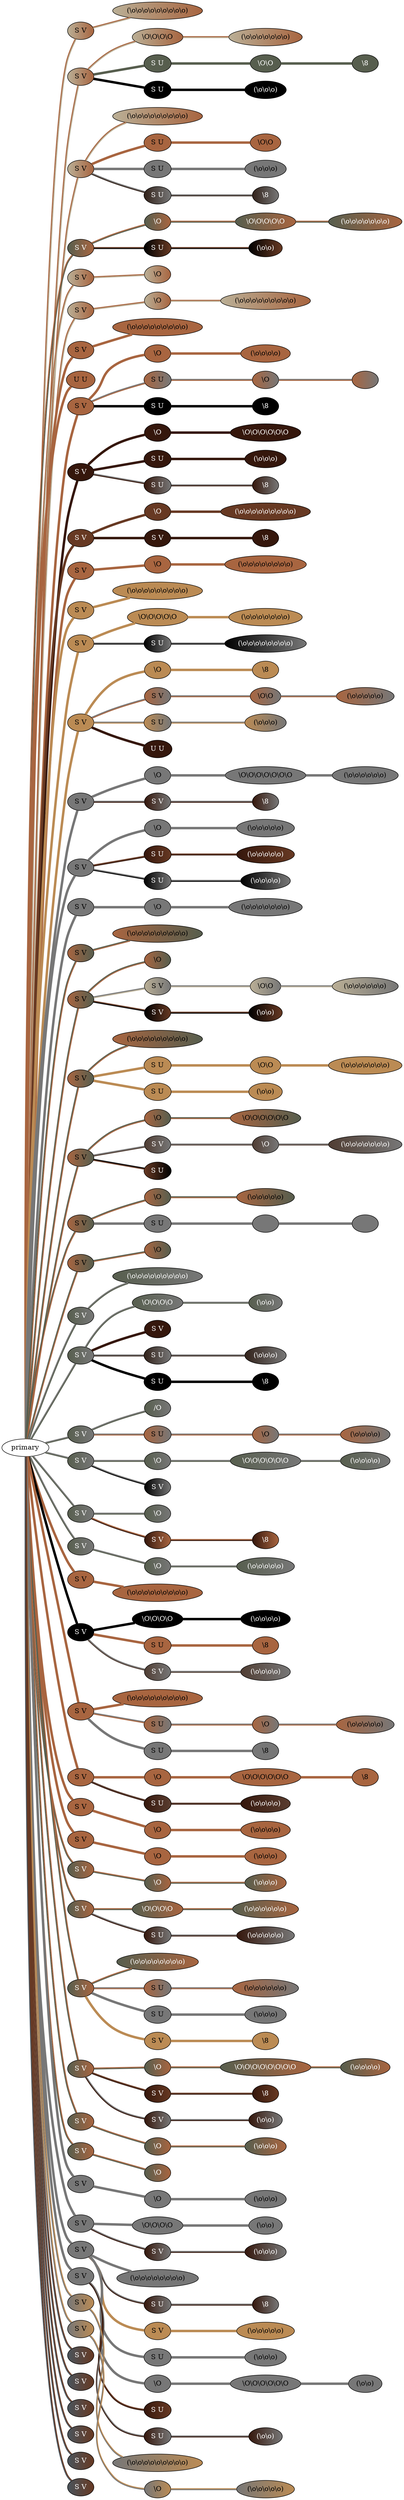 graph {
 graph [rankdir=LR]
"1" [qtype="pendant_node", pendant_colors="#BAAF96:#A86540", pendant_ply="S", pendant_attach="V", pendant_length="36.0", label="S V", style=filled, fillcolor="#BAAF96:#A86540", fontcolor="#000000"]
"primary" -- "1" [qtype="pendant_link",penwidth=2,color="#BAAF96:#A86540"]
"1:0" [qtype="knot_node", knot_value="9", knot_type="L", knot_position="24.5", knot_spin="Z", label="(\\o\\o\\o\\o\\o\\o\\o\\o\\o)", style=filled, fillcolor="#BAAF96:#A86540" , fontcolor="#000000"]
"1" -- "1:0" [qtype="knot_link",penwidth=2,color="#BAAF96:#A86540"]
"2" [qtype="pendant_node", pendant_colors="#BAAF96:#A86540", pendant_ply="S", pendant_attach="V", pendant_length="35.5", label="S V", style=filled, fillcolor="#BAAF96:#A86540", fontcolor="#000000"]
"primary" -- "2" [qtype="pendant_link",penwidth=2,color="#BAAF96:#A86540"]
"2:0" [qtype="knot_node", knot_value="4", knot_type="S", knot_position="9.5", knot_spin="Z", label="\\O\\O\\O\\O", style=filled, fillcolor="#BAAF96:#A86540" , fontcolor="#000000"]
"2" -- "2:0" [qtype="knot_link",penwidth=2,color="#BAAF96:#A86540"]
"2:1" [qtype="knot_node", knot_value="7", knot_type="L", knot_position="22.5", knot_spin="Z", label="(\\o\\o\\o\\o\\o\\o\\o)", style=filled, fillcolor="#BAAF96:#A86540" , fontcolor="#000000"]
"2:0" -- "2:1" [qtype="knot_link",penwidth=2,color="#BAAF96:#A86540"]
"2s1" [qtype="pendant_node", pendant_colors="#575E4E", pendant_ply="S", pendant_attach="U", pendant_length="23.5", label="S U", style=filled, fillcolor="#575E4E", fontcolor="#ffffff"]
"2" -- "2s1" [qtype="pendant_link",penwidth=5,color="#575E4E"]
"2s1:0" [qtype="knot_node", knot_value="2", knot_type="S", knot_position="3.5", knot_spin="Z", label="\\O\\O", style=filled, fillcolor="#575E4E" , fontcolor="#ffffff"]
"2s1" -- "2s1:0" [qtype="knot_link",penwidth=5,color="#575E4E"]
"2s1:1" [qtype="knot_node", knot_value="1", knot_type="E", knot_position="16.5", knot_spin="Z", label="\\8", style=filled, fillcolor="#575E4E" , fontcolor="#ffffff"]
"2s1:0" -- "2s1:1" [qtype="knot_link",penwidth=5,color="#575E4E"]
"2s2" [qtype="pendant_node", pendant_colors="#000000", pendant_ply="S", pendant_attach="U", pendant_length="19.0", label="S U", style=filled, fillcolor="#000000", fontcolor="#ffffff"]
"2" -- "2s2" [qtype="pendant_link",penwidth=5,color="#000000"]
"2s2:0" [qtype="knot_node", knot_value="3", knot_type="L", knot_position="9.5", knot_spin="Z", label="(\\o\\o\\o)", style=filled, fillcolor="#000000" , fontcolor="#ffffff"]
"2s2" -- "2s2:0" [qtype="knot_link",penwidth=5,color="#000000"]
"3" [qtype="pendant_node", pendant_colors="#BAAF96:#A86540", pendant_ply="S", pendant_attach="V", pendant_length="37.0", label="S V", style=filled, fillcolor="#BAAF96:#A86540", fontcolor="#000000"]
"primary" -- "3" [qtype="pendant_link",penwidth=2,color="#BAAF96:#A86540"]
"3:0" [qtype="knot_node", knot_value="9", knot_type="L", knot_position="22.5", knot_spin="Z", label="(\\o\\o\\o\\o\\o\\o\\o\\o\\o)", style=filled, fillcolor="#BAAF96:#A86540" , fontcolor="#000000"]
"3" -- "3:0" [qtype="knot_link",penwidth=2,color="#BAAF96:#A86540"]
"3s1" [qtype="pendant_node", pendant_colors="#A86540", pendant_ply="S", pendant_attach="U", pendant_length="29.5", label="S U", style=filled, fillcolor="#A86540", fontcolor="#000000"]
"3" -- "3s1" [qtype="pendant_link",penwidth=5,color="#A86540"]
"3s1:0" [qtype="knot_node", knot_value="2", knot_type="S", knot_position="4.5", knot_spin="Z", label="\\O\\O", style=filled, fillcolor="#A86540" , fontcolor="#000000"]
"3s1" -- "3s1:0" [qtype="knot_link",penwidth=5,color="#A86540"]
"3s2" [qtype="pendant_node", pendant_colors="#777777", pendant_ply="S", pendant_attach="U", pendant_length="28.0", label="S U", style=filled, fillcolor="#777777", fontcolor="#000000"]
"3" -- "3s2" [qtype="pendant_link",penwidth=5,color="#777777"]
"3s2:0" [qtype="knot_node", knot_value="3", knot_type="L", knot_position="11.5", knot_spin="Z", label="(\\o\\o\\o)", style=filled, fillcolor="#777777" , fontcolor="#000000"]
"3s2" -- "3s2:0" [qtype="knot_link",penwidth=5,color="#777777"]
"3s3" [qtype="pendant_node", pendant_colors="#32221A:#777777", pendant_ply="S", pendant_attach="U", pendant_length="14.0", label="S U", style=filled, fillcolor="#32221A:#777777", fontcolor="#ffffff"]
"3" -- "3s3" [qtype="pendant_link",penwidth=2,color="#32221A:#777777"]
"3s3:0" [qtype="knot_node", knot_value="1", knot_type="E", knot_position="10.0", knot_spin="Z", label="\\8", style=filled, fillcolor="#32221A:#777777" , fontcolor="#ffffff"]
"3s3" -- "3s3:0" [qtype="knot_link",penwidth=2,color="#32221A:#777777"]
"4" [qtype="pendant_node", pendant_colors="#575E4E:#A86540", pendant_ply="S", pendant_attach="V", pendant_length="32.5", label="S V", style=filled, fillcolor="#575E4E:#A86540", fontcolor="#ffffff"]
"primary" -- "4" [qtype="pendant_link",penwidth=2,color="#575E4E:#A86540"]
"4:0" [qtype="knot_node", knot_value="1", knot_type="S", knot_position="5.5", knot_spin="Z", label="\\O", style=filled, fillcolor="#575E4E:#A86540" , fontcolor="#ffffff"]
"4" -- "4:0" [qtype="knot_link",penwidth=2,color="#575E4E:#A86540"]
"4:1" [qtype="knot_node", knot_value="5", knot_type="S", knot_position="10.0", knot_spin="Z", label="\\O\\O\\O\\O\\O", style=filled, fillcolor="#575E4E:#A86540" , fontcolor="#ffffff"]
"4:0" -- "4:1" [qtype="knot_link",penwidth=2,color="#575E4E:#A86540"]
"4:2" [qtype="knot_node", knot_value="7", knot_type="L", knot_position="21.5", knot_spin="Z", label="(\\o\\o\\o\\o\\o\\o\\o)", style=filled, fillcolor="#575E4E:#A86540" , fontcolor="#ffffff"]
"4:1" -- "4:2" [qtype="knot_link",penwidth=2,color="#575E4E:#A86540"]
"4s1" [qtype="pendant_node", pendant_colors="#000000:#673923", pendant_ply="S", pendant_attach="U", pendant_length="17.0", label="S U", style=filled, fillcolor="#000000:#673923", fontcolor="#ffffff"]
"4" -- "4s1" [qtype="pendant_link",penwidth=2,color="#000000:#673923"]
"4s1:0" [qtype="knot_node", knot_value="2", knot_type="L", knot_position="6.0", knot_spin="Z", label="(\\o\\o)", style=filled, fillcolor="#000000:#673923" , fontcolor="#ffffff"]
"4s1" -- "4s1:0" [qtype="knot_link",penwidth=2,color="#000000:#673923"]
"5" [qtype="pendant_node", pendant_colors="#BAAF96:#A86540", pendant_ply="S", pendant_attach="V", pendant_length="38.0", label="S V", style=filled, fillcolor="#BAAF96:#A86540", fontcolor="#000000"]
"primary" -- "5" [qtype="pendant_link",penwidth=2,color="#BAAF96:#A86540"]
"5:0" [qtype="knot_node", knot_value="1", knot_type="S", knot_position="11.0", knot_spin="Z", label="\\O", style=filled, fillcolor="#BAAF96:#A86540" , fontcolor="#000000"]
"5" -- "5:0" [qtype="knot_link",penwidth=2,color="#BAAF96:#A86540"]
"6" [qtype="pendant_node", pendant_colors="#BAAF96:#A86540", pendant_ply="S", pendant_attach="V", pendant_length="35.5", label="S V", style=filled, fillcolor="#BAAF96:#A86540", fontcolor="#000000"]
"primary" -- "6" [qtype="pendant_link",penwidth=2,color="#BAAF96:#A86540"]
"6:0" [qtype="knot_node", knot_value="1", knot_type="S", knot_position="11.0", knot_spin="Z", label="\\O", style=filled, fillcolor="#BAAF96:#A86540" , fontcolor="#000000"]
"6" -- "6:0" [qtype="knot_link",penwidth=2,color="#BAAF96:#A86540"]
"6:1" [qtype="knot_node", knot_value="9", knot_type="L", knot_position="22.0", knot_spin="Z", label="(\\o\\o\\o\\o\\o\\o\\o\\o\\o)", style=filled, fillcolor="#BAAF96:#A86540" , fontcolor="#000000"]
"6:0" -- "6:1" [qtype="knot_link",penwidth=2,color="#BAAF96:#A86540"]
"7" [qtype="pendant_node", pendant_colors="#A86540", pendant_ply="S", pendant_attach="V", pendant_length="42.5", label="S V", style=filled, fillcolor="#A86540", fontcolor="#000000"]
"primary" -- "7" [qtype="pendant_link",penwidth=5,color="#A86540"]
"7:0" [qtype="knot_node", knot_value="9", knot_type="L", knot_position="22.0", knot_spin="Z", label="(\\o\\o\\o\\o\\o\\o\\o\\o\\o)", style=filled, fillcolor="#A86540" , fontcolor="#000000"]
"7" -- "7:0" [qtype="knot_link",penwidth=5,color="#A86540"]
"8" [qtype="pendant_node", pendant_colors="#A86540", pendant_ply="U", pendant_attach="U", pendant_length="0.0", label="U U", style=filled, fillcolor="#A86540", fontcolor="#000000"]
"primary" -- "8" [qtype="pendant_link",penwidth=5,color="#A86540"]
"9" [qtype="pendant_node", pendant_colors="#A86540", pendant_ply="S", pendant_attach="V", pendant_length="43.0", label="S V", style=filled, fillcolor="#A86540", fontcolor="#000000"]
"primary" -- "9" [qtype="pendant_link",penwidth=5,color="#A86540"]
"9:0" [qtype="knot_node", knot_value="1", knot_type="S", knot_position="12.0", knot_spin="Z", label="\\O", style=filled, fillcolor="#A86540" , fontcolor="#000000"]
"9" -- "9:0" [qtype="knot_link",penwidth=5,color="#A86540"]
"9:1" [qtype="knot_node", knot_value="4", knot_type="L", knot_position="22.5", knot_spin="Z", label="(\\o\\o\\o\\o)", style=filled, fillcolor="#A86540" , fontcolor="#000000"]
"9:0" -- "9:1" [qtype="knot_link",penwidth=5,color="#A86540"]
"9s1" [qtype="pendant_node", pendant_colors="#A86540:#777777", pendant_ply="S", pendant_attach="U", pendant_length="20.5", label="S U", style=filled, fillcolor="#A86540:#777777", fontcolor="#000000"]
"9" -- "9s1" [qtype="pendant_link",penwidth=2,color="#A86540:#777777"]
"9s1:0" [qtype="knot_node", knot_value="1", knot_type="S", knot_position="5.5", knot_spin="Z", label="\\O", style=filled, fillcolor="#A86540:#777777" , fontcolor="#000000"]
"9s1" -- "9s1:0" [qtype="knot_link",penwidth=2,color="#A86540:#777777"]
"9s1:1" [qtype="knot_node", knot_value="1", knot_type="URNS?L", knot_position="0", knot_spin="U", label="", style=filled, fillcolor="#A86540:#777777" , fontcolor="#000000"]
"9s1:0" -- "9s1:1" [qtype="knot_link",penwidth=2,color="#A86540:#777777"]
"9s2" [qtype="pendant_node", pendant_colors="#000000", pendant_ply="S", pendant_attach="U", pendant_length="25.5", label="S U", style=filled, fillcolor="#000000", fontcolor="#ffffff"]
"9" -- "9s2" [qtype="pendant_link",penwidth=5,color="#000000"]
"9s2:0" [qtype="knot_node", knot_value="1", knot_type="E", knot_position="14.0", knot_spin="Z", label="\\8", style=filled, fillcolor="#000000" , fontcolor="#ffffff"]
"9s2" -- "9s2:0" [qtype="knot_link",penwidth=5,color="#000000"]
"10" [qtype="pendant_node", pendant_colors="#35170C", pendant_ply="S", pendant_attach="V", pendant_length="41.5", label="S V", style=filled, fillcolor="#35170C", fontcolor="#ffffff"]
"primary" -- "10" [qtype="pendant_link",penwidth=5,color="#35170C"]
"10:0" [qtype="knot_node", knot_value="1", knot_type="S", knot_position="5.5", knot_spin="Z", label="\\O", style=filled, fillcolor="#35170C" , fontcolor="#ffffff"]
"10" -- "10:0" [qtype="knot_link",penwidth=5,color="#35170C"]
"10:1" [qtype="knot_node", knot_value="6", knot_type="S", knot_position="12.5", knot_spin="Z", label="\\O\\O\\O\\O\\O\\O", style=filled, fillcolor="#35170C" , fontcolor="#ffffff"]
"10:0" -- "10:1" [qtype="knot_link",penwidth=5,color="#35170C"]
"10s1" [qtype="pendant_node", pendant_colors="#35170C", pendant_ply="S", pendant_attach="U", pendant_length="20.0", label="S U", style=filled, fillcolor="#35170C", fontcolor="#ffffff"]
"10" -- "10s1" [qtype="pendant_link",penwidth=5,color="#35170C"]
"10s1:0" [qtype="knot_node", knot_value="3", knot_type="L", knot_position="9.5", knot_spin="Z", label="(\\o\\o\\o)", style=filled, fillcolor="#35170C" , fontcolor="#ffffff"]
"10s1" -- "10s1:0" [qtype="knot_link",penwidth=5,color="#35170C"]
"10s2" [qtype="pendant_node", pendant_colors="#35170C:#777777", pendant_ply="S", pendant_attach="U", pendant_length="", label="S U", style=filled, fillcolor="#35170C:#777777", fontcolor="#ffffff"]
"10" -- "10s2" [qtype="pendant_link",penwidth=2,color="#35170C:#777777"]
"10s2:0" [qtype="knot_node", knot_value="1", knot_type="E", knot_position="0.0", knot_spin="Z", label="\\8", style=filled, fillcolor="#35170C:#777777" , fontcolor="#ffffff"]
"10s2" -- "10s2:0" [qtype="knot_link",penwidth=2,color="#35170C:#777777"]
"11" [qtype="pendant_node", pendant_colors="#673923", pendant_ply="S", pendant_attach="V", pendant_length="42.5", label="S V", style=filled, fillcolor="#673923", fontcolor="#ffffff"]
"primary" -- "11" [qtype="pendant_link",penwidth=5,color="#673923"]
"11:0" [qtype="knot_node", knot_value="1", knot_type="S", knot_position="12.0", knot_spin="Z", label="\\O", style=filled, fillcolor="#673923" , fontcolor="#ffffff"]
"11" -- "11:0" [qtype="knot_link",penwidth=5,color="#673923"]
"11:1" [qtype="knot_node", knot_value="9", knot_type="L", knot_position="21.0", knot_spin="Z", label="(\\o\\o\\o\\o\\o\\o\\o\\o\\o)", style=filled, fillcolor="#673923" , fontcolor="#ffffff"]
"11:0" -- "11:1" [qtype="knot_link",penwidth=5,color="#673923"]
"11s1" [qtype="pendant_node", pendant_colors="#35170C", pendant_ply="S", pendant_attach="V", pendant_length="15.0", label="S V", style=filled, fillcolor="#35170C", fontcolor="#ffffff"]
"11" -- "11s1" [qtype="pendant_link",penwidth=5,color="#35170C"]
"11s1:0" [qtype="knot_node", knot_value="1", knot_type="E", knot_position="8.5", knot_spin="Z", label="\\8", style=filled, fillcolor="#35170C" , fontcolor="#ffffff"]
"11s1" -- "11s1:0" [qtype="knot_link",penwidth=5,color="#35170C"]
"12" [qtype="pendant_node", pendant_colors="#A86540", pendant_ply="S", pendant_attach="V", pendant_length="43.0", label="S V", style=filled, fillcolor="#A86540", fontcolor="#000000"]
"primary" -- "12" [qtype="pendant_link",penwidth=5,color="#A86540"]
"12:0" [qtype="knot_node", knot_value="1", knot_type="S", knot_position="12.0", knot_spin="Z", label="\\O", style=filled, fillcolor="#A86540" , fontcolor="#000000"]
"12" -- "12:0" [qtype="knot_link",penwidth=5,color="#A86540"]
"12:1" [qtype="knot_node", knot_value="8", knot_type="L", knot_position="21.5", knot_spin="Z", label="(\\o\\o\\o\\o\\o\\o\\o\\o)", style=filled, fillcolor="#A86540" , fontcolor="#000000"]
"12:0" -- "12:1" [qtype="knot_link",penwidth=5,color="#A86540"]
"13" [qtype="pendant_node", pendant_colors="#BB8B54", pendant_ply="S", pendant_attach="V", pendant_length="43.0", label="S V", style=filled, fillcolor="#BB8B54", fontcolor="#000000"]
"primary" -- "13" [qtype="pendant_link",penwidth=5,color="#BB8B54"]
"13:0" [qtype="knot_node", knot_value="9", knot_type="L", knot_position="21.0", knot_spin="Z", label="(\\o\\o\\o\\o\\o\\o\\o\\o\\o)", style=filled, fillcolor="#BB8B54" , fontcolor="#000000"]
"13" -- "13:0" [qtype="knot_link",penwidth=5,color="#BB8B54"]
"14" [qtype="pendant_node", pendant_colors="#BB8B54", pendant_ply="S", pendant_attach="V", pendant_length="40.5", label="S V", style=filled, fillcolor="#BB8B54", fontcolor="#000000"]
"primary" -- "14" [qtype="pendant_link",penwidth=5,color="#BB8B54"]
"14:0" [qtype="knot_node", knot_value="5", knot_type="S", knot_position="12.0", knot_spin="Z", label="\\O\\O\\O\\O\\O", style=filled, fillcolor="#BB8B54" , fontcolor="#000000"]
"14" -- "14:0" [qtype="knot_link",penwidth=5,color="#BB8B54"]
"14:1" [qtype="knot_node", knot_value="7", knot_type="L", knot_position="21.0", knot_spin="Z", label="(\\o\\o\\o\\o\\o\\o\\o)", style=filled, fillcolor="#BB8B54" , fontcolor="#000000"]
"14:0" -- "14:1" [qtype="knot_link",penwidth=5,color="#BB8B54"]
"14s1" [qtype="pendant_node", pendant_colors="#000000:#777777", pendant_ply="S", pendant_attach="U", pendant_length="20.5", label="S U", style=filled, fillcolor="#000000:#777777", fontcolor="#ffffff"]
"14" -- "14s1" [qtype="pendant_link",penwidth=2,color="#000000:#777777"]
"14s1:0" [qtype="knot_node", knot_value="8", knot_type="L", knot_position="9.5", knot_spin="Z", label="(\\o\\o\\o\\o\\o\\o\\o\\o)", style=filled, fillcolor="#000000:#777777" , fontcolor="#ffffff"]
"14s1" -- "14s1:0" [qtype="knot_link",penwidth=2,color="#000000:#777777"]
"15" [qtype="pendant_node", pendant_colors="#BB8B54", pendant_ply="S", pendant_attach="V", pendant_length="41.0", label="S V", style=filled, fillcolor="#BB8B54", fontcolor="#000000"]
"primary" -- "15" [qtype="pendant_link",penwidth=5,color="#BB8B54"]
"15:0" [qtype="knot_node", knot_value="1", knot_type="S", knot_position="10.0", knot_spin="Z", label="\\O", style=filled, fillcolor="#BB8B54" , fontcolor="#000000"]
"15" -- "15:0" [qtype="knot_link",penwidth=5,color="#BB8B54"]
"15:1" [qtype="knot_node", knot_value="1", knot_type="E", knot_position="22.0", knot_spin="Z", label="\\8", style=filled, fillcolor="#BB8B54" , fontcolor="#000000"]
"15:0" -- "15:1" [qtype="knot_link",penwidth=5,color="#BB8B54"]
"15s1" [qtype="pendant_node", pendant_colors="#A86540:#777777", pendant_ply="S", pendant_attach="V", pendant_length="19.5", label="S V", style=filled, fillcolor="#A86540:#777777", fontcolor="#000000"]
"15" -- "15s1" [qtype="pendant_link",penwidth=2,color="#A86540:#777777"]
"15s1:0" [qtype="knot_node", knot_value="2", knot_type="S", knot_position="4.5", knot_spin="Z", label="\\O\\O", style=filled, fillcolor="#A86540:#777777" , fontcolor="#000000"]
"15s1" -- "15s1:0" [qtype="knot_link",penwidth=2,color="#A86540:#777777"]
"15s1:1" [qtype="knot_node", knot_value="5", knot_type="L", knot_position="11.0", knot_spin="Z", label="(\\o\\o\\o\\o\\o)", style=filled, fillcolor="#A86540:#777777" , fontcolor="#000000"]
"15s1:0" -- "15s1:1" [qtype="knot_link",penwidth=2,color="#A86540:#777777"]
"15s2" [qtype="pendant_node", pendant_colors="#BB8B54:#777777", pendant_ply="S", pendant_attach="U", pendant_length="26.0", label="S U", style=filled, fillcolor="#BB8B54:#777777", fontcolor="#000000"]
"15" -- "15s2" [qtype="pendant_link",penwidth=2,color="#BB8B54:#777777"]
"15s2:0" [qtype="knot_node", knot_value="3", knot_type="L", knot_position="10.5", knot_spin="Z", label="(\\o\\o\\o)", style=filled, fillcolor="#BB8B54:#777777" , fontcolor="#000000"]
"15s2" -- "15s2:0" [qtype="knot_link",penwidth=2,color="#BB8B54:#777777"]
"15s3" [qtype="pendant_node", pendant_colors="#35170C", pendant_ply="U", pendant_attach="U", pendant_length="0.0", label="U U", style=filled, fillcolor="#35170C", fontcolor="#ffffff"]
"15" -- "15s3" [qtype="pendant_link",penwidth=5,color="#35170C"]
"16" [qtype="pendant_node", pendant_colors="#777777", pendant_ply="S", pendant_attach="V", pendant_length="37.5", label="S V", style=filled, fillcolor="#777777", fontcolor="#000000"]
"primary" -- "16" [qtype="pendant_link",penwidth=5,color="#777777"]
"16:0" [qtype="knot_node", knot_value="1", knot_type="S", knot_position="4.5", knot_spin="Z", label="\\O", style=filled, fillcolor="#777777" , fontcolor="#000000"]
"16" -- "16:0" [qtype="knot_link",penwidth=5,color="#777777"]
"16:1" [qtype="knot_node", knot_value="7", knot_type="S", knot_position="9.5", knot_spin="Z", label="\\O\\O\\O\\O\\O\\O\\O", style=filled, fillcolor="#777777" , fontcolor="#000000"]
"16:0" -- "16:1" [qtype="knot_link",penwidth=5,color="#777777"]
"16:2" [qtype="knot_node", knot_value="6", knot_type="L", knot_position="21.0", knot_spin="Z", label="(\\o\\o\\o\\o\\o\\o)", style=filled, fillcolor="#777777" , fontcolor="#000000"]
"16:1" -- "16:2" [qtype="knot_link",penwidth=5,color="#777777"]
"16s1" [qtype="pendant_node", pendant_colors="#35170C:#777777", pendant_ply="S", pendant_attach="V", pendant_length="16.0", label="S V", style=filled, fillcolor="#35170C:#777777", fontcolor="#ffffff"]
"16" -- "16s1" [qtype="pendant_link",penwidth=2,color="#35170C:#777777"]
"16s1:0" [qtype="knot_node", knot_value="1", knot_type="E", knot_position="7.0", knot_spin="Z", label="\\8", style=filled, fillcolor="#35170C:#777777" , fontcolor="#ffffff"]
"16s1" -- "16s1:0" [qtype="knot_link",penwidth=2,color="#35170C:#777777"]
"17" [qtype="pendant_node", pendant_colors="#777777", pendant_ply="S", pendant_attach="V", pendant_length="39.5", label="S V", style=filled, fillcolor="#777777", fontcolor="#000000"]
"primary" -- "17" [qtype="pendant_link",penwidth=5,color="#777777"]
"17:0" [qtype="knot_node", knot_value="1", knot_type="S", knot_position="10.0", knot_spin="Z", label="\\O", style=filled, fillcolor="#777777" , fontcolor="#000000"]
"17" -- "17:0" [qtype="knot_link",penwidth=5,color="#777777"]
"17:1" [qtype="knot_node", knot_value="5", knot_type="L", knot_position="21.5", knot_spin="Z", label="(\\o\\o\\o\\o\\o)", style=filled, fillcolor="#777777" , fontcolor="#000000"]
"17:0" -- "17:1" [qtype="knot_link",penwidth=5,color="#777777"]
"17s1" [qtype="pendant_node", pendant_colors="#35170C:#673923", pendant_ply="S", pendant_attach="U", pendant_length="12.5", label="S U", style=filled, fillcolor="#35170C:#673923", fontcolor="#ffffff"]
"17" -- "17s1" [qtype="pendant_link",penwidth=2,color="#35170C:#673923"]
"17s1:0" [qtype="knot_node", knot_value="5", knot_type="L", knot_position="7.0", knot_spin="Z", label="(\\o\\o\\o\\o\\o)", style=filled, fillcolor="#35170C:#673923" , fontcolor="#ffffff"]
"17s1" -- "17s1:0" [qtype="knot_link",penwidth=2,color="#35170C:#673923"]
"17s2" [qtype="pendant_node", pendant_colors="#000000:#777777", pendant_ply="S", pendant_attach="U", pendant_length="11.5", label="S U", style=filled, fillcolor="#000000:#777777", fontcolor="#ffffff"]
"17" -- "17s2" [qtype="pendant_link",penwidth=2,color="#000000:#777777"]
"17s2:0" [qtype="knot_node", knot_value="4", knot_type="L", knot_position="5.5", knot_spin="Z", label="(\\o\\o\\o\\o)", style=filled, fillcolor="#000000:#777777" , fontcolor="#ffffff"]
"17s2" -- "17s2:0" [qtype="knot_link",penwidth=2,color="#000000:#777777"]
"18" [qtype="pendant_node", pendant_colors="#777777", pendant_ply="S", pendant_attach="V", pendant_length="42.0", label="S V", style=filled, fillcolor="#777777", fontcolor="#000000"]
"primary" -- "18" [qtype="pendant_link",penwidth=5,color="#777777"]
"18:0" [qtype="knot_node", knot_value="1", knot_type="S", knot_position="10.0", knot_spin="Z", label="\\O", style=filled, fillcolor="#777777" , fontcolor="#000000"]
"18" -- "18:0" [qtype="knot_link",penwidth=5,color="#777777"]
"18:1" [qtype="knot_node", knot_value="7", knot_type="L", knot_position="20.5", knot_spin="Z", label="(\\o\\o\\o\\o\\o\\o\\o)", style=filled, fillcolor="#777777" , fontcolor="#000000"]
"18:0" -- "18:1" [qtype="knot_link",penwidth=5,color="#777777"]
"19" [qtype="pendant_node", pendant_colors="#A86540:#575E4E", pendant_ply="S", pendant_attach="V", pendant_length="36.0", label="S V", style=filled, fillcolor="#A86540:#575E4E", fontcolor="#000000"]
"primary" -- "19" [qtype="pendant_link",penwidth=2,color="#A86540:#575E4E"]
"19:0" [qtype="knot_node", knot_value="9", knot_type="L", knot_position="20.0", knot_spin="Z", label="(\\o\\o\\o\\o\\o\\o\\o\\o\\o)", style=filled, fillcolor="#A86540:#575E4E" , fontcolor="#000000"]
"19" -- "19:0" [qtype="knot_link",penwidth=2,color="#A86540:#575E4E"]
"20" [qtype="pendant_node", pendant_colors="#A86540:#575E4E", pendant_ply="S", pendant_attach="V", pendant_length="40.5", label="S V", style=filled, fillcolor="#A86540:#575E4E", fontcolor="#000000"]
"primary" -- "20" [qtype="pendant_link",penwidth=2,color="#A86540:#575E4E"]
"20:0" [qtype="knot_node", knot_value="1", knot_type="S", knot_position="10.5", knot_spin="Z", label="\\O", style=filled, fillcolor="#A86540:#575E4E" , fontcolor="#000000"]
"20" -- "20:0" [qtype="knot_link",penwidth=2,color="#A86540:#575E4E"]
"20s1" [qtype="pendant_node", pendant_colors="#BAAF96:#777777", pendant_ply="S", pendant_attach="V", pendant_length="9.5", label="S V", style=filled, fillcolor="#BAAF96:#777777", fontcolor="#000000"]
"20" -- "20s1" [qtype="pendant_link",penwidth=2,color="#BAAF96:#777777"]
"20s1:0" [qtype="knot_node", knot_value="2", knot_type="S", knot_position="4.0", knot_spin="Z", label="\\O\\O", style=filled, fillcolor="#BAAF96:#777777" , fontcolor="#000000"]
"20s1" -- "20s1:0" [qtype="knot_link",penwidth=2,color="#BAAF96:#777777"]
"20s1:1" [qtype="knot_node", knot_value="6", knot_type="L", knot_position="6.5", knot_spin="Z", label="(\\o\\o\\o\\o\\o\\o)", style=filled, fillcolor="#BAAF96:#777777" , fontcolor="#000000"]
"20s1:0" -- "20s1:1" [qtype="knot_link",penwidth=2,color="#BAAF96:#777777"]
"20s2" [qtype="pendant_node", pendant_colors="#000000:#673923", pendant_ply="S", pendant_attach="V", pendant_length="5.0", label="S V", style=filled, fillcolor="#000000:#673923", fontcolor="#ffffff"]
"20" -- "20s2" [qtype="pendant_link",penwidth=2,color="#000000:#673923"]
"20s2:0" [qtype="knot_node", knot_value="2", knot_type="L", knot_position="4.5", knot_spin="Z", label="(\\o\\o)", style=filled, fillcolor="#000000:#673923" , fontcolor="#ffffff"]
"20s2" -- "20s2:0" [qtype="knot_link",penwidth=2,color="#000000:#673923"]
"21" [qtype="pendant_node", pendant_colors="#A86540:#575E4E", pendant_ply="S", pendant_attach="V", pendant_length="35.5", label="S V", style=filled, fillcolor="#A86540:#575E4E", fontcolor="#000000"]
"primary" -- "21" [qtype="pendant_link",penwidth=2,color="#A86540:#575E4E"]
"21:0" [qtype="knot_node", knot_value="9", knot_type="L", knot_position="19.0", knot_spin="Z", label="(\\o\\o\\o\\o\\o\\o\\o\\o\\o)", style=filled, fillcolor="#A86540:#575E4E" , fontcolor="#000000"]
"21" -- "21:0" [qtype="knot_link",penwidth=2,color="#A86540:#575E4E"]
"21s1" [qtype="pendant_node", pendant_colors="#BB8B54", pendant_ply="S", pendant_attach="U", pendant_length="22.5", label="S U", style=filled, fillcolor="#BB8B54", fontcolor="#000000"]
"21" -- "21s1" [qtype="pendant_link",penwidth=5,color="#BB8B54"]
"21s1:0" [qtype="knot_node", knot_value="2", knot_type="S", knot_position="6.0", knot_spin="Z", label="\\O\\O", style=filled, fillcolor="#BB8B54" , fontcolor="#000000"]
"21s1" -- "21s1:0" [qtype="knot_link",penwidth=5,color="#BB8B54"]
"21s1:1" [qtype="knot_node", knot_value="7", knot_type="L", knot_position="13.0", knot_spin="Z", label="(\\o\\o\\o\\o\\o\\o\\o)", style=filled, fillcolor="#BB8B54" , fontcolor="#000000"]
"21s1:0" -- "21s1:1" [qtype="knot_link",penwidth=5,color="#BB8B54"]
"21s2" [qtype="pendant_node", pendant_colors="#BB8B54", pendant_ply="S", pendant_attach="U", pendant_length="28.5", label="S U", style=filled, fillcolor="#BB8B54", fontcolor="#000000"]
"21" -- "21s2" [qtype="pendant_link",penwidth=5,color="#BB8B54"]
"21s2:0" [qtype="knot_node", knot_value="2", knot_type="L", knot_position="13.0", knot_spin="Z", label="(\\o\\o)", style=filled, fillcolor="#BB8B54" , fontcolor="#000000"]
"21s2" -- "21s2:0" [qtype="knot_link",penwidth=5,color="#BB8B54"]
"22" [qtype="pendant_node", pendant_colors="#A86540:#575E4E", pendant_ply="S", pendant_attach="V", pendant_length="35.0", label="S V", style=filled, fillcolor="#A86540:#575E4E", fontcolor="#000000"]
"primary" -- "22" [qtype="pendant_link",penwidth=2,color="#A86540:#575E4E"]
"22:0" [qtype="knot_node", knot_value="1", knot_type="S", knot_position="5.0", knot_spin="Z", label="\\O", style=filled, fillcolor="#A86540:#575E4E" , fontcolor="#000000"]
"22" -- "22:0" [qtype="knot_link",penwidth=2,color="#A86540:#575E4E"]
"22:1" [qtype="knot_node", knot_value="6", knot_type="S", knot_position="10.0", knot_spin="Z", label="\\O\\O\\O\\O\\O\\O", style=filled, fillcolor="#A86540:#575E4E" , fontcolor="#000000"]
"22:0" -- "22:1" [qtype="knot_link",penwidth=2,color="#A86540:#575E4E"]
"22s1" [qtype="pendant_node", pendant_colors="#503D33:#777777", pendant_ply="S", pendant_attach="V", pendant_length="14.5", label="S V", style=filled, fillcolor="#503D33:#777777", fontcolor="#ffffff"]
"22" -- "22s1" [qtype="pendant_link",penwidth=2,color="#503D33:#777777"]
"22s1:0" [qtype="knot_node", knot_value="1", knot_type="S", knot_position="4.5", knot_spin="Z", label="\\O", style=filled, fillcolor="#503D33:#777777" , fontcolor="#ffffff"]
"22s1" -- "22s1:0" [qtype="knot_link",penwidth=2,color="#503D33:#777777"]
"22s1:1" [qtype="knot_node", knot_value="7", knot_type="L", knot_position="9.0", knot_spin="Z", label="(\\o\\o\\o\\o\\o\\o\\o)", style=filled, fillcolor="#503D33:#777777" , fontcolor="#ffffff"]
"22s1:0" -- "22s1:1" [qtype="knot_link",penwidth=2,color="#503D33:#777777"]
"22s2" [qtype="pendant_node", pendant_colors="#673923:#000000", pendant_ply="S", pendant_attach="U", pendant_length="5.5", label="S U", style=filled, fillcolor="#673923:#000000", fontcolor="#ffffff"]
"22" -- "22s2" [qtype="pendant_link",penwidth=2,color="#673923:#000000"]
"23" [qtype="pendant_node", pendant_colors="#A86540:#575E4E", pendant_ply="S", pendant_attach="V", pendant_length="38.5", label="S V", style=filled, fillcolor="#A86540:#575E4E", fontcolor="#000000"]
"primary" -- "23" [qtype="pendant_link",penwidth=2,color="#A86540:#575E4E"]
"23:0" [qtype="knot_node", knot_value="1", knot_type="S", knot_position="11.0", knot_spin="Z", label="\\O", style=filled, fillcolor="#A86540:#575E4E" , fontcolor="#000000"]
"23" -- "23:0" [qtype="knot_link",penwidth=2,color="#A86540:#575E4E"]
"23:1" [qtype="knot_node", knot_value="5", knot_type="L", knot_position="19.0", knot_spin="Z", label="(\\o\\o\\o\\o\\o)", style=filled, fillcolor="#A86540:#575E4E" , fontcolor="#000000"]
"23:0" -- "23:1" [qtype="knot_link",penwidth=2,color="#A86540:#575E4E"]
"23s1" [qtype="pendant_node", pendant_colors="#777777", pendant_ply="S", pendant_attach="U", pendant_length="4.5", label="S U", style=filled, fillcolor="#777777", fontcolor="#000000"]
"23" -- "23s1" [qtype="pendant_link",penwidth=5,color="#777777"]
"23s1:0" [qtype="knot_node", knot_value="1", knot_type="YPE?", knot_position="0", knot_spin="N", label="", style=filled, fillcolor="#777777" , fontcolor="#000000"]
"23s1" -- "23s1:0" [qtype="knot_link",penwidth=5,color="#777777"]
"23s1:1" [qtype="knot_node", knot_value="1", knot_type="IR", knot_position="0", knot_spin="DIR", label="", style=filled, fillcolor="#777777" , fontcolor="#000000"]
"23s1:0" -- "23s1:1" [qtype="knot_link",penwidth=5,color="#777777"]
"24" [qtype="pendant_node", pendant_colors="#A86540:#575E4E", pendant_ply="S", pendant_attach="V", pendant_length="44.5", label="S V", style=filled, fillcolor="#A86540:#575E4E", fontcolor="#000000"]
"primary" -- "24" [qtype="pendant_link",penwidth=2,color="#A86540:#575E4E"]
"24:0" [qtype="knot_node", knot_value="1", knot_type="S", knot_position="10.5", knot_spin="Z", label="\\O", style=filled, fillcolor="#A86540:#575E4E" , fontcolor="#000000"]
"24" -- "24:0" [qtype="knot_link",penwidth=2,color="#A86540:#575E4E"]
"25" [qtype="pendant_node", pendant_colors="#575E4E:#777777", pendant_ply="S", pendant_attach="V", pendant_length="38.5", label="S V", style=filled, fillcolor="#575E4E:#777777", fontcolor="#ffffff"]
"primary" -- "25" [qtype="pendant_link",penwidth=2,color="#575E4E:#777777"]
"25:0" [qtype="knot_node", knot_value="9", knot_type="L", knot_position="17.5", knot_spin="Z", label="(\\o\\o\\o\\o\\o\\o\\o\\o\\o)", style=filled, fillcolor="#575E4E:#777777" , fontcolor="#ffffff"]
"25" -- "25:0" [qtype="knot_link",penwidth=2,color="#575E4E:#777777"]
"26" [qtype="pendant_node", pendant_colors="#575E4E:#777777", pendant_ply="S", pendant_attach="V", pendant_length="38.5", label="S V", style=filled, fillcolor="#575E4E:#777777", fontcolor="#ffffff"]
"primary" -- "26" [qtype="pendant_link",penwidth=2,color="#575E4E:#777777"]
"26:0" [qtype="knot_node", knot_value="4", knot_type="S", knot_position="11.5", knot_spin="Z", label="\\O\\O\\O\\O", style=filled, fillcolor="#575E4E:#777777" , fontcolor="#ffffff"]
"26" -- "26:0" [qtype="knot_link",penwidth=2,color="#575E4E:#777777"]
"26:1" [qtype="knot_node", knot_value="2", knot_type="L", knot_position="18.0", knot_spin="Z", label="(\\o\\o)", style=filled, fillcolor="#575E4E:#777777" , fontcolor="#ffffff"]
"26:0" -- "26:1" [qtype="knot_link",penwidth=2,color="#575E4E:#777777"]
"26s1" [qtype="pendant_node", pendant_colors="#35170C", pendant_ply="S", pendant_attach="V", pendant_length="0.0", label="S V", style=filled, fillcolor="#35170C", fontcolor="#ffffff"]
"26" -- "26s1" [qtype="pendant_link",penwidth=5,color="#35170C"]
"26s2" [qtype="pendant_node", pendant_colors="#32221A:#777777", pendant_ply="S", pendant_attach="U", pendant_length="20.5", label="S U", style=filled, fillcolor="#32221A:#777777", fontcolor="#ffffff"]
"26" -- "26s2" [qtype="pendant_link",penwidth=2,color="#32221A:#777777"]
"26s2:0" [qtype="knot_node", knot_value="3", knot_type="L", knot_position="7.0", knot_spin="Z", label="(\\o\\o\\o)", style=filled, fillcolor="#32221A:#777777" , fontcolor="#ffffff"]
"26s2" -- "26s2:0" [qtype="knot_link",penwidth=2,color="#32221A:#777777"]
"26s3" [qtype="pendant_node", pendant_colors="#000000", pendant_ply="S", pendant_attach="U", pendant_length="23.5", label="S U", style=filled, fillcolor="#000000", fontcolor="#ffffff"]
"26" -- "26s3" [qtype="pendant_link",penwidth=5,color="#000000"]
"26s3:0" [qtype="knot_node", knot_value="1", knot_type="E", knot_position="7.5", knot_spin="Z", label="\\8", style=filled, fillcolor="#000000" , fontcolor="#ffffff"]
"26s3" -- "26s3:0" [qtype="knot_link",penwidth=5,color="#000000"]
"27" [qtype="pendant_node", pendant_colors="#575E4E:#777777", pendant_ply="S", pendant_attach="V", pendant_length="38.5", label="S V", style=filled, fillcolor="#575E4E:#777777", fontcolor="#ffffff"]
"primary" -- "27" [qtype="pendant_link",penwidth=2,color="#575E4E:#777777"]
"27:0" [qtype="knot_node", knot_value="1", knot_type="S", knot_position="11.0", knot_spin="S", label="/O", style=filled, fillcolor="#575E4E:#777777" , fontcolor="#ffffff"]
"27" -- "27:0" [qtype="knot_link",penwidth=2,color="#575E4E:#777777"]
"27s1" [qtype="pendant_node", pendant_colors="#A86540:#777777", pendant_ply="S", pendant_attach="U", pendant_length="29.5", label="S U", style=filled, fillcolor="#A86540:#777777", fontcolor="#000000"]
"27" -- "27s1" [qtype="pendant_link",penwidth=2,color="#A86540:#777777"]
"27s1:0" [qtype="knot_node", knot_value="1", knot_type="S", knot_position="4.0", knot_spin="Z", label="\\O", style=filled, fillcolor="#A86540:#777777" , fontcolor="#000000"]
"27s1" -- "27s1:0" [qtype="knot_link",penwidth=2,color="#A86540:#777777"]
"27s1:1" [qtype="knot_node", knot_value="4", knot_type="L", knot_position="10.0", knot_spin="Z", label="(\\o\\o\\o\\o)", style=filled, fillcolor="#A86540:#777777" , fontcolor="#000000"]
"27s1:0" -- "27s1:1" [qtype="knot_link",penwidth=2,color="#A86540:#777777"]
"28" [qtype="pendant_node", pendant_colors="#575E4E:#777777", pendant_ply="S", pendant_attach="V", pendant_length="36.5", label="S V", style=filled, fillcolor="#575E4E:#777777", fontcolor="#ffffff"]
"primary" -- "28" [qtype="pendant_link",penwidth=2,color="#575E4E:#777777"]
"28:0" [qtype="knot_node", knot_value="1", knot_type="S", knot_position="4.5", knot_spin="Z", label="\\O", style=filled, fillcolor="#575E4E:#777777" , fontcolor="#ffffff"]
"28" -- "28:0" [qtype="knot_link",penwidth=2,color="#575E4E:#777777"]
"28:1" [qtype="knot_node", knot_value="6", knot_type="S", knot_position="11.0", knot_spin="Z", label="\\O\\O\\O\\O\\O\\O", style=filled, fillcolor="#575E4E:#777777" , fontcolor="#ffffff"]
"28:0" -- "28:1" [qtype="knot_link",penwidth=2,color="#575E4E:#777777"]
"28:2" [qtype="knot_node", knot_value="4", knot_type="L", knot_position="17.0", knot_spin="Z", label="(\\o\\o\\o\\o)", style=filled, fillcolor="#575E4E:#777777" , fontcolor="#ffffff"]
"28:1" -- "28:2" [qtype="knot_link",penwidth=2,color="#575E4E:#777777"]
"28s1" [qtype="pendant_node", pendant_colors="#000000:#777777", pendant_ply="S", pendant_attach="V", pendant_length="8.0", label="S V", style=filled, fillcolor="#000000:#777777", fontcolor="#ffffff"]
"28" -- "28s1" [qtype="pendant_link",penwidth=2,color="#000000:#777777"]
"29" [qtype="pendant_node", pendant_colors="#575E4E:#777777", pendant_ply="S", pendant_attach="V", pendant_length="39.0", label="S V", style=filled, fillcolor="#575E4E:#777777", fontcolor="#ffffff"]
"primary" -- "29" [qtype="pendant_link",penwidth=2,color="#575E4E:#777777"]
"29:0" [qtype="knot_node", knot_value="1", knot_type="S", knot_position="12.5", knot_spin="Z", label="\\O", style=filled, fillcolor="#575E4E:#777777" , fontcolor="#ffffff"]
"29" -- "29:0" [qtype="knot_link",penwidth=2,color="#575E4E:#777777"]
"29s1" [qtype="pendant_node", pendant_colors="#35170C:#A86540", pendant_ply="S", pendant_attach="V", pendant_length="15.0", label="S V", style=filled, fillcolor="#35170C:#A86540", fontcolor="#ffffff"]
"29" -- "29s1" [qtype="pendant_link",penwidth=2,color="#35170C:#A86540"]
"29s1:0" [qtype="knot_node", knot_value="1", knot_type="E", knot_position="8.0", knot_spin="Z", label="\\8", style=filled, fillcolor="#35170C:#A86540" , fontcolor="#ffffff"]
"29s1" -- "29s1:0" [qtype="knot_link",penwidth=2,color="#35170C:#A86540"]
"30" [qtype="pendant_node", pendant_colors="#575E4E:#777777", pendant_ply="S", pendant_attach="V", pendant_length="39.0", label="S V", style=filled, fillcolor="#575E4E:#777777", fontcolor="#ffffff"]
"primary" -- "30" [qtype="pendant_link",penwidth=2,color="#575E4E:#777777"]
"30:0" [qtype="knot_node", knot_value="1", knot_type="S", knot_position="12.5", knot_spin="Z", label="\\O", style=filled, fillcolor="#575E4E:#777777" , fontcolor="#ffffff"]
"30" -- "30:0" [qtype="knot_link",penwidth=2,color="#575E4E:#777777"]
"30:1" [qtype="knot_node", knot_value="5", knot_type="L", knot_position="18.5", knot_spin="Z", label="(\\o\\o\\o\\o\\o)", style=filled, fillcolor="#575E4E:#777777" , fontcolor="#ffffff"]
"30:0" -- "30:1" [qtype="knot_link",penwidth=2,color="#575E4E:#777777"]
"31" [qtype="pendant_node", pendant_colors="#A86540", pendant_ply="S", pendant_attach="V", pendant_length="43.5", label="S V", style=filled, fillcolor="#A86540", fontcolor="#000000"]
"primary" -- "31" [qtype="pendant_link",penwidth=5,color="#A86540"]
"31:0" [qtype="knot_node", knot_value="9", knot_type="L", knot_position="17.5", knot_spin="Z", label="(\\o\\o\\o\\o\\o\\o\\o\\o\\o)", style=filled, fillcolor="#A86540" , fontcolor="#000000"]
"31" -- "31:0" [qtype="knot_link",penwidth=5,color="#A86540"]
"32" [qtype="pendant_node", pendant_colors="#000000", pendant_ply="S", pendant_attach="V", pendant_length="42.5", label="S V", style=filled, fillcolor="#000000", fontcolor="#ffffff"]
"primary" -- "32" [qtype="pendant_link",penwidth=5,color="#000000"]
"32:0" [qtype="knot_node", knot_value="4", knot_type="S", knot_position="11.0", knot_spin="Z", label="\\O\\O\\O\\O", style=filled, fillcolor="#000000" , fontcolor="#ffffff"]
"32" -- "32:0" [qtype="knot_link",penwidth=5,color="#000000"]
"32:1" [qtype="knot_node", knot_value="4", knot_type="L", knot_position="18.0", knot_spin="Z", label="(\\o\\o\\o\\o)", style=filled, fillcolor="#000000" , fontcolor="#ffffff"]
"32:0" -- "32:1" [qtype="knot_link",penwidth=5,color="#000000"]
"32s1" [qtype="pendant_node", pendant_colors="#A86540", pendant_ply="S", pendant_attach="U", pendant_length="20.5", label="S U", style=filled, fillcolor="#A86540", fontcolor="#000000"]
"32" -- "32s1" [qtype="pendant_link",penwidth=5,color="#A86540"]
"32s1:0" [qtype="knot_node", knot_value="1", knot_type="E", knot_position="9.5", knot_spin="Z", label="\\8", style=filled, fillcolor="#A86540" , fontcolor="#000000"]
"32s1" -- "32s1:0" [qtype="knot_link",penwidth=5,color="#A86540"]
"32s2" [qtype="pendant_node", pendant_colors="#503D33:#777777", pendant_ply="S", pendant_attach="V", pendant_length="18.5", label="S V", style=filled, fillcolor="#503D33:#777777", fontcolor="#ffffff"]
"32" -- "32s2" [qtype="pendant_link",penwidth=2,color="#503D33:#777777"]
"32s2:0" [qtype="knot_node", knot_value="4", knot_type="L", knot_position="8.5", knot_spin="Z", label="(\\o\\o\\o\\o)", style=filled, fillcolor="#503D33:#777777" , fontcolor="#ffffff"]
"32s2" -- "32s2:0" [qtype="knot_link",penwidth=2,color="#503D33:#777777"]
"33" [qtype="pendant_node", pendant_colors="#A86540", pendant_ply="S", pendant_attach="V", pendant_length="42.0", label="S V", style=filled, fillcolor="#A86540", fontcolor="#000000"]
"primary" -- "33" [qtype="pendant_link",penwidth=5,color="#A86540"]
"33:0" [qtype="knot_node", knot_value="9", knot_type="L", knot_position="18.5", knot_spin="Z", label="(\\o\\o\\o\\o\\o\\o\\o\\o\\o)", style=filled, fillcolor="#A86540" , fontcolor="#000000"]
"33" -- "33:0" [qtype="knot_link",penwidth=5,color="#A86540"]
"33s1" [qtype="pendant_node", pendant_colors="#A86540:#777777", pendant_ply="S", pendant_attach="U", pendant_length="22.5", label="S U", style=filled, fillcolor="#A86540:#777777", fontcolor="#000000"]
"33" -- "33s1" [qtype="pendant_link",penwidth=2,color="#A86540:#777777"]
"33s1:0" [qtype="knot_node", knot_value="1", knot_type="S", knot_position="6.5", knot_spin="Z", label="\\O", style=filled, fillcolor="#A86540:#777777" , fontcolor="#000000"]
"33s1" -- "33s1:0" [qtype="knot_link",penwidth=2,color="#A86540:#777777"]
"33s1:1" [qtype="knot_node", knot_value="5", knot_type="L", knot_position="12.5", knot_spin="Z", label="(\\o\\o\\o\\o\\o)", style=filled, fillcolor="#A86540:#777777" , fontcolor="#000000"]
"33s1:0" -- "33s1:1" [qtype="knot_link",penwidth=2,color="#A86540:#777777"]
"33s2" [qtype="pendant_node", pendant_colors="#777777", pendant_ply="S", pendant_attach="U", pendant_length="25.0", label="S U", style=filled, fillcolor="#777777", fontcolor="#000000"]
"33" -- "33s2" [qtype="pendant_link",penwidth=5,color="#777777"]
"33s2:0" [qtype="knot_node", knot_value="1", knot_type="E", knot_position="11.5", knot_spin="Z", label="\\8", style=filled, fillcolor="#777777" , fontcolor="#000000"]
"33s2" -- "33s2:0" [qtype="knot_link",penwidth=5,color="#777777"]
"34" [qtype="pendant_node", pendant_colors="#A86540", pendant_ply="S", pendant_attach="V", pendant_length="40.0", label="S V", style=filled, fillcolor="#A86540", fontcolor="#000000"]
"primary" -- "34" [qtype="pendant_link",penwidth=5,color="#A86540"]
"34:0" [qtype="knot_node", knot_value="1", knot_type="S", knot_position="5.0", knot_spin="Z", label="\\O", style=filled, fillcolor="#A86540" , fontcolor="#000000"]
"34" -- "34:0" [qtype="knot_link",penwidth=5,color="#A86540"]
"34:1" [qtype="knot_node", knot_value="6", knot_type="S", knot_position="10.5", knot_spin="Z", label="\\O\\O\\O\\O\\O\\O", style=filled, fillcolor="#A86540" , fontcolor="#000000"]
"34:0" -- "34:1" [qtype="knot_link",penwidth=5,color="#A86540"]
"34:2" [qtype="knot_node", knot_value="1", knot_type="E", knot_position="19.0", knot_spin="Z", label="\\8", style=filled, fillcolor="#A86540" , fontcolor="#000000"]
"34:1" -- "34:2" [qtype="knot_link",penwidth=5,color="#A86540"]
"34s1" [qtype="pendant_node", pendant_colors="#35170C:#5A3D30", pendant_ply="S", pendant_attach="U", pendant_length="20.5", label="S U", style=filled, fillcolor="#35170C:#5A3D30", fontcolor="#ffffff"]
"34" -- "34s1" [qtype="pendant_link",penwidth=2,color="#35170C:#5A3D30"]
"34s1:0" [qtype="knot_node", knot_value="4", knot_type="L", knot_position="13.0", knot_spin="Z", label="(\\o\\o\\o\\o)", style=filled, fillcolor="#35170C:#5A3D30" , fontcolor="#ffffff"]
"34s1" -- "34s1:0" [qtype="knot_link",penwidth=2,color="#35170C:#5A3D30"]
"35" [qtype="pendant_node", pendant_colors="#A86540", pendant_ply="S", pendant_attach="V", pendant_length="40.5", label="S V", style=filled, fillcolor="#A86540", fontcolor="#000000"]
"primary" -- "35" [qtype="pendant_link",penwidth=5,color="#A86540"]
"35:0" [qtype="knot_node", knot_value="1", knot_type="S", knot_position="10.5", knot_spin="Z", label="\\O", style=filled, fillcolor="#A86540" , fontcolor="#000000"]
"35" -- "35:0" [qtype="knot_link",penwidth=5,color="#A86540"]
"35:1" [qtype="knot_node", knot_value="4", knot_type="L", knot_position="18.0", knot_spin="Z", label="(\\o\\o\\o\\o)", style=filled, fillcolor="#A86540" , fontcolor="#000000"]
"35:0" -- "35:1" [qtype="knot_link",penwidth=5,color="#A86540"]
"36" [qtype="pendant_node", pendant_colors="#A86540", pendant_ply="S", pendant_attach="V", pendant_length="40.0", label="S V", style=filled, fillcolor="#A86540", fontcolor="#000000"]
"primary" -- "36" [qtype="pendant_link",penwidth=5,color="#A86540"]
"36:0" [qtype="knot_node", knot_value="1", knot_type="S", knot_position="10.5", knot_spin="Z", label="\\O", style=filled, fillcolor="#A86540" , fontcolor="#000000"]
"36" -- "36:0" [qtype="knot_link",penwidth=5,color="#A86540"]
"36:1" [qtype="knot_node", knot_value="3", knot_type="L", knot_position="3.0", knot_spin="Z", label="(\\o\\o\\o)", style=filled, fillcolor="#A86540" , fontcolor="#000000"]
"36:0" -- "36:1" [qtype="knot_link",penwidth=5,color="#A86540"]
"37" [qtype="pendant_node", pendant_colors="#575E4E:#A86540", pendant_ply="S", pendant_attach="V", pendant_length="40.0", label="S V", style=filled, fillcolor="#575E4E:#A86540", fontcolor="#ffffff"]
"primary" -- "37" [qtype="pendant_link",penwidth=2,color="#575E4E:#A86540"]
"37:0" [qtype="knot_node", knot_value="1", knot_type="S", knot_position="10.5", knot_spin="Z", label="\\O", style=filled, fillcolor="#575E4E:#A86540" , fontcolor="#ffffff"]
"37" -- "37:0" [qtype="knot_link",penwidth=2,color="#575E4E:#A86540"]
"37:1" [qtype="knot_node", knot_value="3", knot_type="L", knot_position="21.5", knot_spin="Z", label="(\\o\\o\\o)", style=filled, fillcolor="#575E4E:#A86540" , fontcolor="#ffffff"]
"37:0" -- "37:1" [qtype="knot_link",penwidth=2,color="#575E4E:#A86540"]
"38" [qtype="pendant_node", pendant_colors="#575E4E:#A86540", pendant_ply="S", pendant_attach="V", pendant_length="35.0", label="S V", style=filled, fillcolor="#575E4E:#A86540", fontcolor="#ffffff"]
"primary" -- "38" [qtype="pendant_link",penwidth=2,color="#575E4E:#A86540"]
"38:0" [qtype="knot_node", knot_value="4", knot_type="S", knot_position="11.0", knot_spin="Z", label="\\O\\O\\O\\O", style=filled, fillcolor="#575E4E:#A86540" , fontcolor="#ffffff"]
"38" -- "38:0" [qtype="knot_link",penwidth=2,color="#575E4E:#A86540"]
"38:1" [qtype="knot_node", knot_value="6", knot_type="L", knot_position="17.5", knot_spin="Z", label="(\\o\\o\\o\\o\\o\\o)", style=filled, fillcolor="#575E4E:#A86540" , fontcolor="#ffffff"]
"38:0" -- "38:1" [qtype="knot_link",penwidth=2,color="#575E4E:#A86540"]
"38s1" [qtype="pendant_node", pendant_colors="#35170C:#777777", pendant_ply="S", pendant_attach="U", pendant_length="11.5", label="S U", style=filled, fillcolor="#35170C:#777777", fontcolor="#ffffff"]
"38" -- "38s1" [qtype="pendant_link",penwidth=2,color="#35170C:#777777"]
"38s1:0" [qtype="knot_node", knot_value="5", knot_type="L", knot_position="5.5", knot_spin="Z", label="(\\o\\o\\o\\o\\o)", style=filled, fillcolor="#35170C:#777777" , fontcolor="#ffffff"]
"38s1" -- "38s1:0" [qtype="knot_link",penwidth=2,color="#35170C:#777777"]
"39" [qtype="pendant_node", pendant_colors="#575E4E:#A86540", pendant_ply="S", pendant_attach="V", pendant_length="40.0", label="S V", style=filled, fillcolor="#575E4E:#A86540", fontcolor="#ffffff"]
"primary" -- "39" [qtype="pendant_link",penwidth=2,color="#575E4E:#A86540"]
"39:0" [qtype="knot_node", knot_value="8", knot_type="L", knot_position="16.5", knot_spin="Z", label="(\\o\\o\\o\\o\\o\\o\\o\\o)", style=filled, fillcolor="#575E4E:#A86540" , fontcolor="#ffffff"]
"39" -- "39:0" [qtype="knot_link",penwidth=2,color="#575E4E:#A86540"]
"39s1" [qtype="pendant_node", pendant_colors="#A86540:#777777", pendant_ply="S", pendant_attach="U", pendant_length="17.0", label="S U", style=filled, fillcolor="#A86540:#777777", fontcolor="#000000"]
"39" -- "39s1" [qtype="pendant_link",penwidth=2,color="#A86540:#777777"]
"39s1:0" [qtype="knot_node", knot_value="6", knot_type="L", knot_position="9.0", knot_spin="Z", label="(\\o\\o\\o\\o\\o\\o)", style=filled, fillcolor="#A86540:#777777" , fontcolor="#000000"]
"39s1" -- "39s1:0" [qtype="knot_link",penwidth=2,color="#A86540:#777777"]
"39s2" [qtype="pendant_node", pendant_colors="#777777", pendant_ply="S", pendant_attach="U", pendant_length="17.0", label="S U", style=filled, fillcolor="#777777", fontcolor="#000000"]
"39" -- "39s2" [qtype="pendant_link",penwidth=5,color="#777777"]
"39s2:0" [qtype="knot_node", knot_value="3", knot_type="L", knot_position="9.0", knot_spin="Z", label="(\\o\\o\\o)", style=filled, fillcolor="#777777" , fontcolor="#000000"]
"39s2" -- "39s2:0" [qtype="knot_link",penwidth=5,color="#777777"]
"39s3" [qtype="pendant_node", pendant_colors="#BB8B54", pendant_ply="S", pendant_attach="V", pendant_length="26.0", label="S V", style=filled, fillcolor="#BB8B54", fontcolor="#000000"]
"39" -- "39s3" [qtype="pendant_link",penwidth=5,color="#BB8B54"]
"39s3:0" [qtype="knot_node", knot_value="1", knot_type="E", knot_position="11.0", knot_spin="Z", label="\\8", style=filled, fillcolor="#BB8B54" , fontcolor="#000000"]
"39s3" -- "39s3:0" [qtype="knot_link",penwidth=5,color="#BB8B54"]
"40" [qtype="pendant_node", pendant_colors="#575E4E:#A86540", pendant_ply="S", pendant_attach="V", pendant_length="28.5", label="S V", style=filled, fillcolor="#575E4E:#A86540", fontcolor="#ffffff"]
"primary" -- "40" [qtype="pendant_link",penwidth=2,color="#575E4E:#A86540"]
"40:0" [qtype="knot_node", knot_value="1", knot_type="S", knot_position="3.5", knot_spin="Z", label="\\O", style=filled, fillcolor="#575E4E:#A86540" , fontcolor="#ffffff"]
"40" -- "40:0" [qtype="knot_link",penwidth=2,color="#575E4E:#A86540"]
"40:1" [qtype="knot_node", knot_value="8", knot_type="S", knot_position="12.0", knot_spin="Z", label="\\O\\O\\O\\O\\O\\O\\O\\O", style=filled, fillcolor="#575E4E:#A86540" , fontcolor="#ffffff"]
"40:0" -- "40:1" [qtype="knot_link",penwidth=2,color="#575E4E:#A86540"]
"40:2" [qtype="knot_node", knot_value="4", knot_type="L", knot_position="20.0", knot_spin="Z", label="(\\o\\o\\o\\o)", style=filled, fillcolor="#575E4E:#A86540" , fontcolor="#ffffff"]
"40:1" -- "40:2" [qtype="knot_link",penwidth=2,color="#575E4E:#A86540"]
"40s1" [qtype="pendant_node", pendant_colors="#35170C:#673923", pendant_ply="S", pendant_attach="V", pendant_length="11.5", label="S V", style=filled, fillcolor="#35170C:#673923", fontcolor="#ffffff"]
"40" -- "40s1" [qtype="pendant_link",penwidth=2,color="#35170C:#673923"]
"40s1:0" [qtype="knot_node", knot_value="1", knot_type="E", knot_position="4.0", knot_spin="Z", label="\\8", style=filled, fillcolor="#35170C:#673923" , fontcolor="#ffffff"]
"40s1" -- "40s1:0" [qtype="knot_link",penwidth=2,color="#35170C:#673923"]
"40s2" [qtype="pendant_node", pendant_colors="#35170C:#777777", pendant_ply="S", pendant_attach="V", pendant_length="13.0", label="S V", style=filled, fillcolor="#35170C:#777777", fontcolor="#ffffff"]
"40" -- "40s2" [qtype="pendant_link",penwidth=2,color="#35170C:#777777"]
"40s2:0" [qtype="knot_node", knot_value="2", knot_type="L", knot_position="5.5", knot_spin="Z", label="(\\o\\o)", style=filled, fillcolor="#35170C:#777777" , fontcolor="#ffffff"]
"40s2" -- "40s2:0" [qtype="knot_link",penwidth=2,color="#35170C:#777777"]
"41" [qtype="pendant_node", pendant_colors="#575E4E:#A86540", pendant_ply="S", pendant_attach="V", pendant_length="39.0", label="S V", style=filled, fillcolor="#575E4E:#A86540", fontcolor="#ffffff"]
"primary" -- "41" [qtype="pendant_link",penwidth=2,color="#575E4E:#A86540"]
"41:0" [qtype="knot_node", knot_value="1", knot_type="S", knot_position="12.5", knot_spin="Z", label="\\O", style=filled, fillcolor="#575E4E:#A86540" , fontcolor="#ffffff"]
"41" -- "41:0" [qtype="knot_link",penwidth=2,color="#575E4E:#A86540"]
"41:1" [qtype="knot_node", knot_value="3", knot_type="L", knot_position="21.5", knot_spin="Z", label="(\\o\\o\\o)", style=filled, fillcolor="#575E4E:#A86540" , fontcolor="#ffffff"]
"41:0" -- "41:1" [qtype="knot_link",penwidth=2,color="#575E4E:#A86540"]
"42" [qtype="pendant_node", pendant_colors="#575E4E:#A86540", pendant_ply="S", pendant_attach="V", pendant_length="40.0", label="S V", style=filled, fillcolor="#575E4E:#A86540", fontcolor="#ffffff"]
"primary" -- "42" [qtype="pendant_link",penwidth=2,color="#575E4E:#A86540"]
"42:0" [qtype="knot_node", knot_value="1", knot_type="S", knot_position="12.5", knot_spin="Z", label="\\O", style=filled, fillcolor="#575E4E:#A86540" , fontcolor="#ffffff"]
"42" -- "42:0" [qtype="knot_link",penwidth=2,color="#575E4E:#A86540"]
"43" [qtype="pendant_node", pendant_colors="#777777", pendant_ply="S", pendant_attach="V", pendant_length="40.0", label="S V", style=filled, fillcolor="#777777", fontcolor="#000000"]
"primary" -- "43" [qtype="pendant_link",penwidth=5,color="#777777"]
"43:0" [qtype="knot_node", knot_value="1", knot_type="S", knot_position="12.5", knot_spin="Z", label="\\O", style=filled, fillcolor="#777777" , fontcolor="#000000"]
"43" -- "43:0" [qtype="knot_link",penwidth=5,color="#777777"]
"43:1" [qtype="knot_node", knot_value="3", knot_type="L", knot_position="23.0", knot_spin="Z", label="(\\o\\o\\o)", style=filled, fillcolor="#777777" , fontcolor="#000000"]
"43:0" -- "43:1" [qtype="knot_link",penwidth=5,color="#777777"]
"44" [qtype="pendant_node", pendant_colors="#777777", pendant_ply="S", pendant_attach="V", pendant_length="38.0", label="S V", style=filled, fillcolor="#777777", fontcolor="#000000"]
"primary" -- "44" [qtype="pendant_link",penwidth=5,color="#777777"]
"44:0" [qtype="knot_node", knot_value="4", knot_type="S", knot_position="12.0", knot_spin="Z", label="\\O\\O\\O\\O", style=filled, fillcolor="#777777" , fontcolor="#000000"]
"44" -- "44:0" [qtype="knot_link",penwidth=5,color="#777777"]
"44:1" [qtype="knot_node", knot_value="2", knot_type="L", knot_position="23.0", knot_spin="Z", label="(\\o\\o)", style=filled, fillcolor="#777777" , fontcolor="#000000"]
"44:0" -- "44:1" [qtype="knot_link",penwidth=5,color="#777777"]
"44s1" [qtype="pendant_node", pendant_colors="#35170C:#777777", pendant_ply="S", pendant_attach="V", pendant_length="31.0", label="S V", style=filled, fillcolor="#35170C:#777777", fontcolor="#ffffff"]
"44" -- "44s1" [qtype="pendant_link",penwidth=2,color="#35170C:#777777"]
"44s1:0" [qtype="knot_node", knot_value="3", knot_type="L", knot_position="20.0", knot_spin="Z", label="(\\o\\o\\o)", style=filled, fillcolor="#35170C:#777777" , fontcolor="#ffffff"]
"44s1" -- "44s1:0" [qtype="knot_link",penwidth=2,color="#35170C:#777777"]
"45" [qtype="pendant_node", pendant_colors="#777777", pendant_ply="S", pendant_attach="V", pendant_length="36.0", label="S V", style=filled, fillcolor="#777777", fontcolor="#000000"]
"primary" -- "45" [qtype="pendant_link",penwidth=5,color="#777777"]
"45:0" [qtype="knot_node", knot_value="8", knot_type="L", knot_position="23.5", knot_spin="Z", label="(\\o\\o\\o\\o\\o\\o\\o\\o)", style=filled, fillcolor="#777777" , fontcolor="#000000"]
"45" -- "45:0" [qtype="knot_link",penwidth=5,color="#777777"]
"45s1" [qtype="pendant_node", pendant_colors="#35170C:#777777", pendant_ply="S", pendant_attach="U", pendant_length="38.5", label="S U", style=filled, fillcolor="#35170C:#777777", fontcolor="#ffffff"]
"45" -- "45s1" [qtype="pendant_link",penwidth=2,color="#35170C:#777777"]
"45s1:0" [qtype="knot_node", knot_value="1", knot_type="E", knot_position="10.0", knot_spin="Z", label="\\8", style=filled, fillcolor="#35170C:#777777" , fontcolor="#ffffff"]
"45s1" -- "45s1:0" [qtype="knot_link",penwidth=2,color="#35170C:#777777"]
"45s2" [qtype="pendant_node", pendant_colors="#BB8B54", pendant_ply="S", pendant_attach="V", pendant_length="19.0", label="S V", style=filled, fillcolor="#BB8B54", fontcolor="#000000"]
"45" -- "45s2" [qtype="pendant_link",penwidth=5,color="#BB8B54"]
"45s2:0" [qtype="knot_node", knot_value="5", knot_type="L", knot_position="9.0", knot_spin="Z", label="(\\o\\o\\o\\o\\o)", style=filled, fillcolor="#BB8B54" , fontcolor="#000000"]
"45s2" -- "45s2:0" [qtype="knot_link",penwidth=5,color="#BB8B54"]
"45s3" [qtype="pendant_node", pendant_colors="#777777", pendant_ply="S", pendant_attach="U", pendant_length="26.5", label="S U", style=filled, fillcolor="#777777", fontcolor="#000000"]
"45" -- "45s3" [qtype="pendant_link",penwidth=5,color="#777777"]
"45s3:0" [qtype="knot_node", knot_value="3", knot_type="L", knot_position="10.0", knot_spin="Z", label="(\\o\\o\\o)", style=filled, fillcolor="#777777" , fontcolor="#000000"]
"45s3" -- "45s3:0" [qtype="knot_link",penwidth=5,color="#777777"]
"46" [qtype="pendant_node", pendant_colors="#777777", pendant_ply="S", pendant_attach="V", pendant_length="32.0", label="S V", style=filled, fillcolor="#777777", fontcolor="#000000"]
"primary" -- "46" [qtype="pendant_link",penwidth=5,color="#777777"]
"46:0" [qtype="knot_node", knot_value="1", knot_type="S", knot_position="3.0", knot_spin="Z", label="\\O", style=filled, fillcolor="#777777" , fontcolor="#000000"]
"46" -- "46:0" [qtype="knot_link",penwidth=5,color="#777777"]
"46:1" [qtype="knot_node", knot_value="6", knot_type="S", knot_position="10.0", knot_spin="Z", label="\\O\\O\\O\\O\\O\\O", style=filled, fillcolor="#777777" , fontcolor="#000000"]
"46:0" -- "46:1" [qtype="knot_link",penwidth=5,color="#777777"]
"46:2" [qtype="knot_node", knot_value="2", knot_type="L", knot_position="23.0", knot_spin="Z", label="(\\o\\o)", style=filled, fillcolor="#777777" , fontcolor="#000000"]
"46:1" -- "46:2" [qtype="knot_link",penwidth=5,color="#777777"]
"46s1" [qtype="pendant_node", pendant_colors="#35170C:#673923", pendant_ply="S", pendant_attach="U", pendant_length="10.0", label="S U", style=filled, fillcolor="#35170C:#673923", fontcolor="#ffffff"]
"46" -- "46s1" [qtype="pendant_link",penwidth=2,color="#35170C:#673923"]
"46s2" [qtype="pendant_node", pendant_colors="#35170C:#777777", pendant_ply="S", pendant_attach="U", pendant_length="21.5", label="S U", style=filled, fillcolor="#35170C:#777777", fontcolor="#ffffff"]
"46" -- "46s2" [qtype="pendant_link",penwidth=2,color="#35170C:#777777"]
"46s2:0" [qtype="knot_node", knot_value="2", knot_type="L", knot_position="11.0", knot_spin="Z", label="(\\o\\o)", style=filled, fillcolor="#35170C:#777777" , fontcolor="#ffffff"]
"46s2" -- "46s2:0" [qtype="knot_link",penwidth=2,color="#35170C:#777777"]
"47" [qtype="pendant_node", pendant_colors="#777777:#BB8B54", pendant_ply="S", pendant_attach="V", pendant_length="34.0", label="S V", style=filled, fillcolor="#777777:#BB8B54", fontcolor="#000000"]
"primary" -- "47" [qtype="pendant_link",penwidth=2,color="#777777:#BB8B54"]
"47:0" [qtype="knot_node", knot_value="9", knot_type="L", knot_position="23.5", knot_spin="Z", label="(\\o\\o\\o\\o\\o\\o\\o\\o\\o)", style=filled, fillcolor="#777777:#BB8B54" , fontcolor="#000000"]
"47" -- "47:0" [qtype="knot_link",penwidth=2,color="#777777:#BB8B54"]
"48" [qtype="pendant_node", pendant_colors="#777777:#BB8B54", pendant_ply="S", pendant_attach="V", pendant_length="38.5", label="S V", style=filled, fillcolor="#777777:#BB8B54", fontcolor="#000000"]
"primary" -- "48" [qtype="pendant_link",penwidth=2,color="#777777:#BB8B54"]
"48:0" [qtype="knot_node", knot_value="1", knot_type="S", knot_position="10.5", knot_spin="Z", label="\\O", style=filled, fillcolor="#777777:#BB8B54" , fontcolor="#000000"]
"48" -- "48:0" [qtype="knot_link",penwidth=2,color="#777777:#BB8B54"]
"48:1" [qtype="knot_node", knot_value="5", knot_type="L", knot_position="23.5", knot_spin="Z", label="(\\o\\o\\o\\o\\o)", style=filled, fillcolor="#777777:#BB8B54" , fontcolor="#000000"]
"48:0" -- "48:1" [qtype="knot_link",penwidth=2,color="#777777:#BB8B54"]
"49" [qtype="pendant_node", pendant_colors="#4A545C:#673923", pendant_ply="S", pendant_attach="V", pendant_length="47.5", label="S V", style=filled, fillcolor="#4A545C:#673923", fontcolor="#ffffff"]
"primary" -- "49" [qtype="pendant_link",penwidth=2,color="#4A545C:#673923"]
"50" [qtype="pendant_node", pendant_colors="#4A545C:#673923", pendant_ply="S", pendant_attach="V", pendant_length="51.0", label="S V", style=filled, fillcolor="#4A545C:#673923", fontcolor="#ffffff"]
"primary" -- "50" [qtype="pendant_link",penwidth=2,color="#4A545C:#673923"]
"51" [qtype="pendant_node", pendant_colors="#4A545C:#673923", pendant_ply="S", pendant_attach="V", pendant_length="49.0", label="S V", style=filled, fillcolor="#4A545C:#673923", fontcolor="#ffffff"]
"primary" -- "51" [qtype="pendant_link",penwidth=2,color="#4A545C:#673923"]
"52" [qtype="pendant_node", pendant_colors="#4A545C:#673923", pendant_ply="S", pendant_attach="V", pendant_length="49.0", label="S V", style=filled, fillcolor="#4A545C:#673923", fontcolor="#ffffff"]
"primary" -- "52" [qtype="pendant_link",penwidth=2,color="#4A545C:#673923"]
"53" [qtype="pendant_node", pendant_colors="#4A545C:#673923", pendant_ply="S", pendant_attach="V", pendant_length="51.0", label="S V", style=filled, fillcolor="#4A545C:#673923", fontcolor="#ffffff"]
"primary" -- "53" [qtype="pendant_link",penwidth=2,color="#4A545C:#673923"]
"54" [qtype="pendant_node", pendant_colors="#4A545C:#673923", pendant_ply="S", pendant_attach="V", pendant_length="51.0", label="S V", style=filled, fillcolor="#4A545C:#673923", fontcolor="#ffffff"]
"primary" -- "54" [qtype="pendant_link",penwidth=2,color="#4A545C:#673923"]
}
